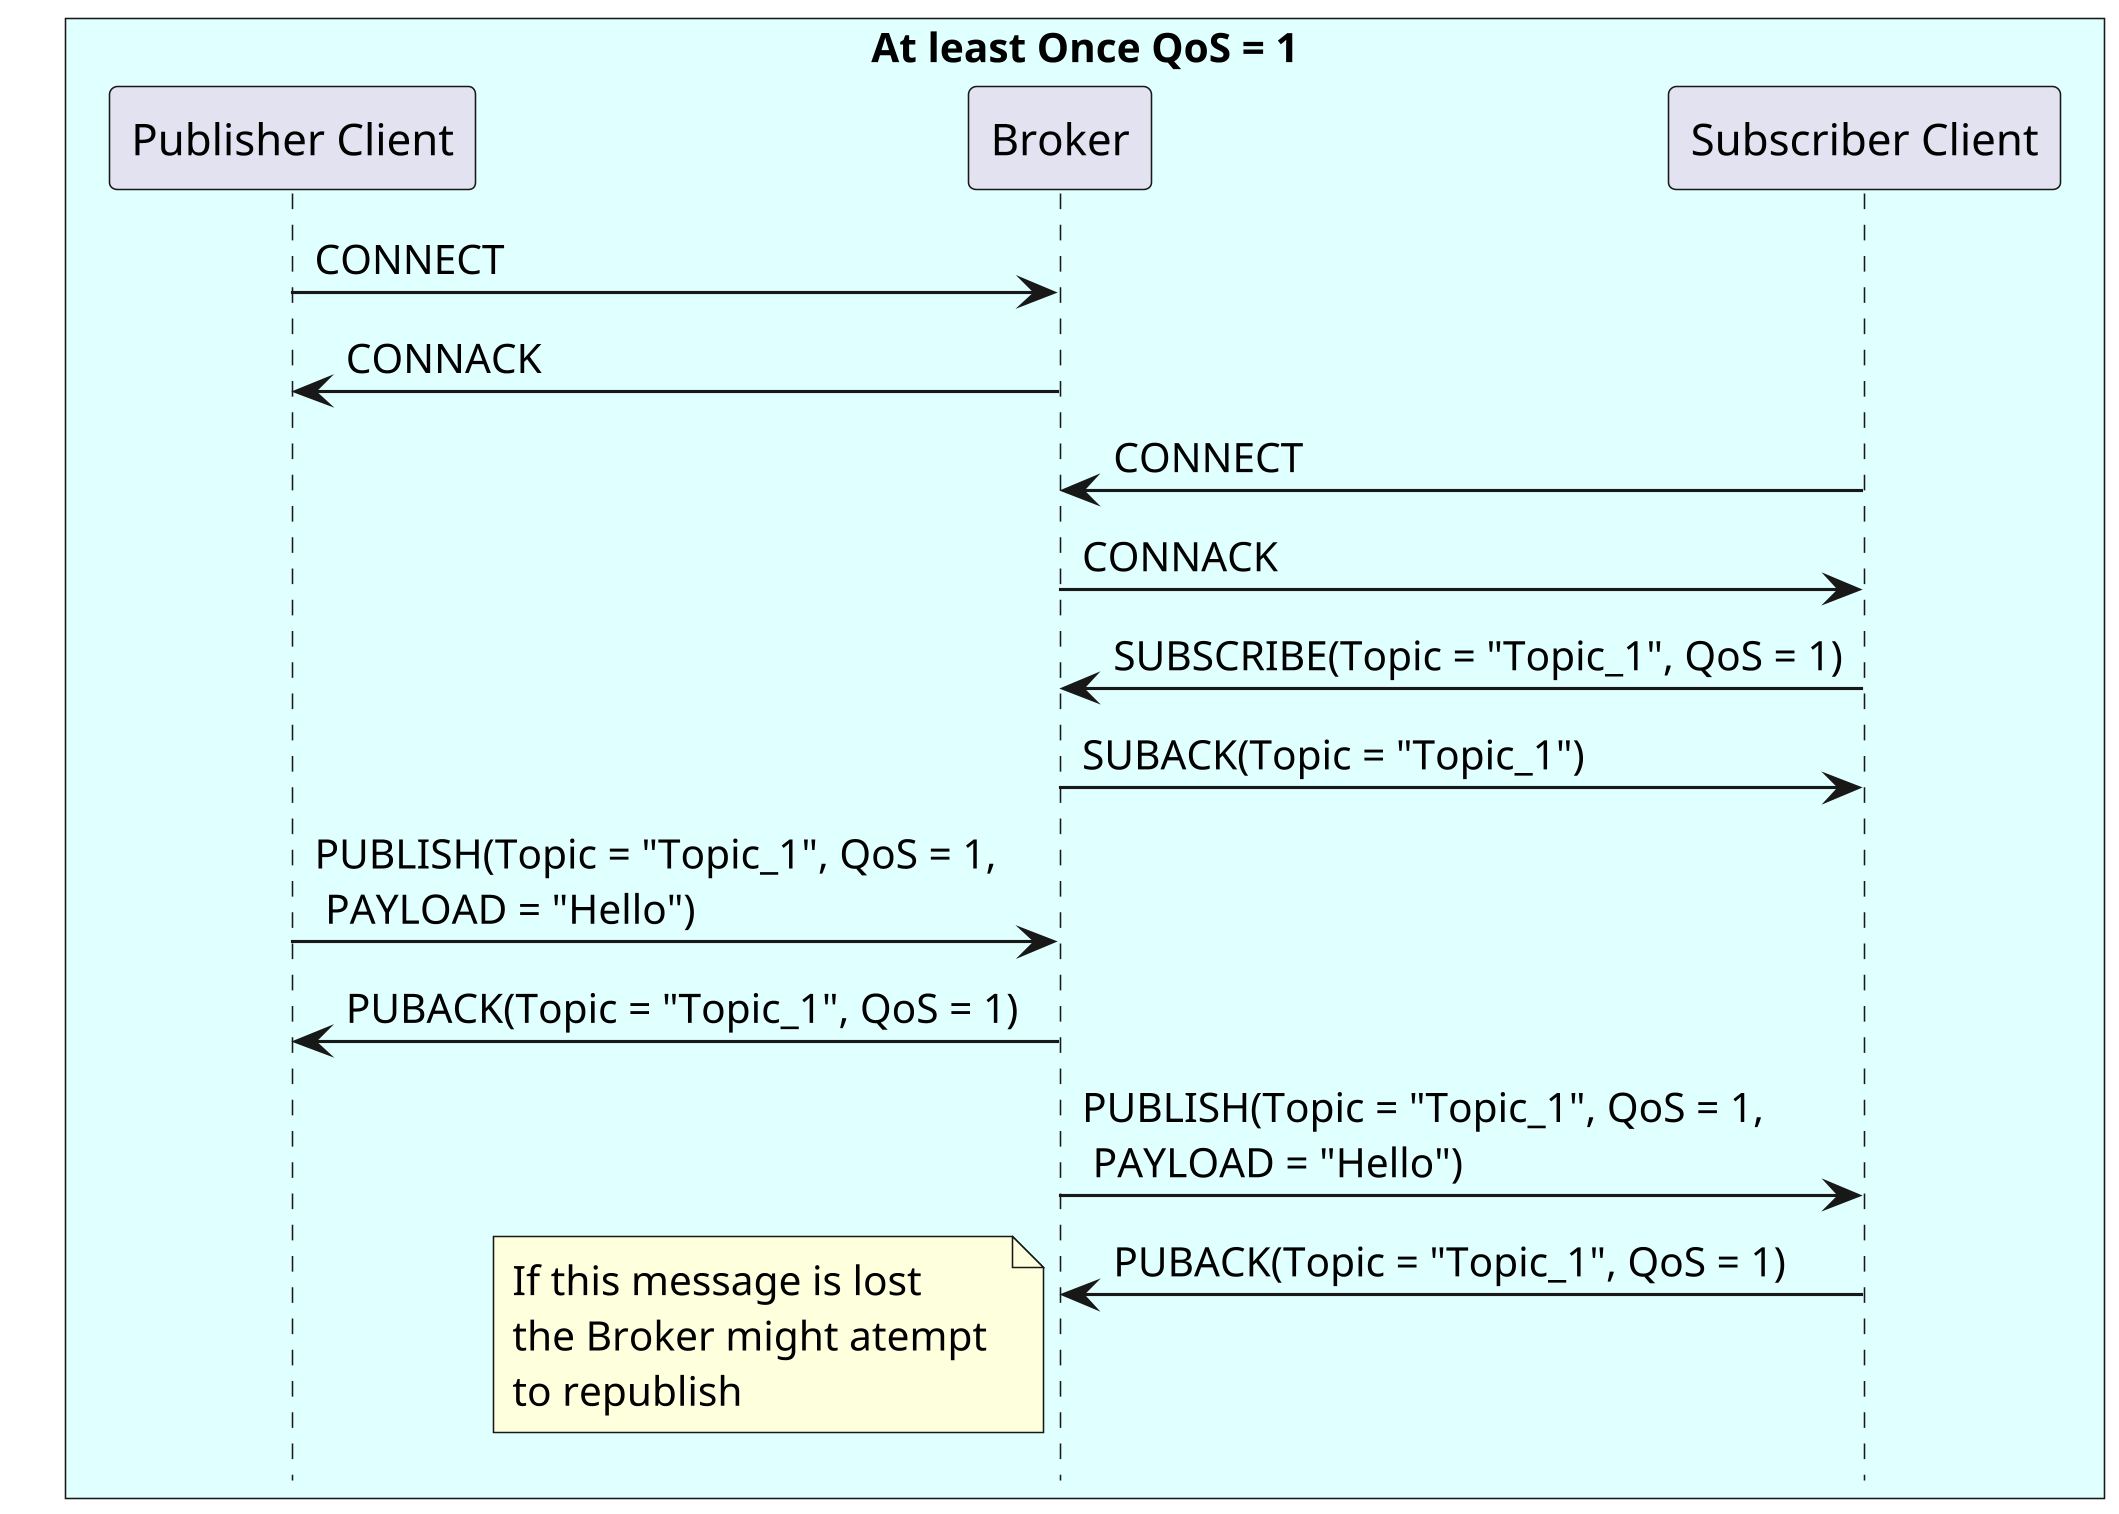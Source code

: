 @startuml SEQ_mqtt
skinparam dpi 300
skinparam BoxPadding 10
skinparam ParticipantPadding 10

!pragma teoz true
hide footbox

box "At least Once QoS = 1" #LightCyan
    participant "Publisher Client" as P
    participant Broker as B
    participant "Subscriber Client" as S
end box


P -> B: CONNECT
B -> P: CONNACK

S -> B: CONNECT
B -> S: CONNACK


S -> B: SUBSCRIBE(Topic = "Topic_1", QoS = 1)
B -> S: SUBACK(Topic = "Topic_1")

P -> B: PUBLISH(Topic = "Topic_1", QoS = 1, \n PAYLOAD = "Hello")
B -> P: PUBACK(Topic = "Topic_1", QoS = 1)

B -> S: PUBLISH(Topic = "Topic_1", QoS = 1, \n PAYLOAD = "Hello")
S -> B: PUBACK(Topic = "Topic_1", QoS = 1)
note left
If this message is lost
the Broker might atempt 
to republish
end note



@enduml